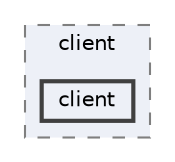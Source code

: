 digraph "/home/alexandros/Documents/PLT/V4/pokemon-championship/src/client/client"
{
 // LATEX_PDF_SIZE
  bgcolor="transparent";
  edge [fontname=Helvetica,fontsize=10,labelfontname=Helvetica,labelfontsize=10];
  node [fontname=Helvetica,fontsize=10,shape=box,height=0.2,width=0.4];
  compound=true
  subgraph clusterdir_7b5e2ec2464a36f583facbcea13440f1 {
    graph [ bgcolor="#edf0f7", pencolor="grey50", label="client", fontname=Helvetica,fontsize=10 style="filled,dashed", URL="dir_7b5e2ec2464a36f583facbcea13440f1.html",tooltip=""]
  dir_46d04678625777fc5b835ba7811a7d9d [label="client", fillcolor="#edf0f7", color="grey25", style="filled,bold", URL="dir_46d04678625777fc5b835ba7811a7d9d.html",tooltip=""];
  }
}
